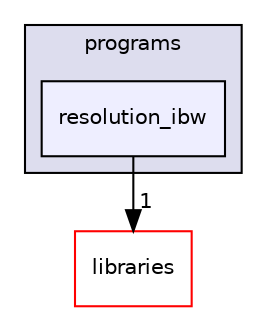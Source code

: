 digraph "xmipp/legacy/applications/programs/resolution_ibw" {
  compound=true
  node [ fontsize="10", fontname="Helvetica"];
  edge [ labelfontsize="10", labelfontname="Helvetica"];
  subgraph clusterdir_a205c211814f26c7bbd02dbfc70fcda8 {
    graph [ bgcolor="#ddddee", pencolor="black", label="programs" fontname="Helvetica", fontsize="10", URL="dir_a205c211814f26c7bbd02dbfc70fcda8.html"]
  dir_0e2b21c8236b84b23aec9e10f92a95ba [shape=box, label="resolution_ibw", style="filled", fillcolor="#eeeeff", pencolor="black", URL="dir_0e2b21c8236b84b23aec9e10f92a95ba.html"];
  }
  dir_ec5db26cfb72886407809adaaec84b8a [shape=box label="libraries" fillcolor="white" style="filled" color="red" URL="dir_ec5db26cfb72886407809adaaec84b8a.html"];
  dir_0e2b21c8236b84b23aec9e10f92a95ba->dir_ec5db26cfb72886407809adaaec84b8a [headlabel="1", labeldistance=1.5 headhref="dir_000306_000325.html"];
}
